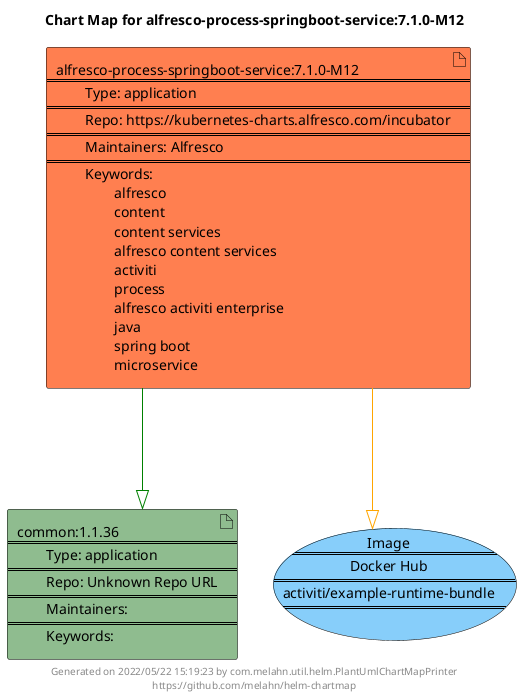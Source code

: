 @startuml
skinparam linetype ortho
skinparam backgroundColor white
skinparam usecaseBorderColor black
skinparam usecaseArrowColor LightSlateGray
skinparam artifactBorderColor black
skinparam artifactArrowColor LightSlateGray

title Chart Map for alfresco-process-springboot-service:7.1.0-M12

'There are 2 referenced Helm Charts
artifact "common:1.1.36\n====\n\tType: application\n====\n\tRepo: Unknown Repo URL\n====\n\tMaintainers: \n====\n\tKeywords: " as common_1_1_36 #DarkSeaGreen
artifact "alfresco-process-springboot-service:7.1.0-M12\n====\n\tType: application\n====\n\tRepo: https://kubernetes-charts.alfresco.com/incubator\n====\n\tMaintainers: Alfresco\n====\n\tKeywords: \n\t\talfresco\n\t\tcontent\n\t\tcontent services\n\t\talfresco content services\n\t\tactiviti\n\t\tprocess\n\t\talfresco activiti enterprise\n\t\tjava\n\t\tspring boot\n\t\tmicroservice" as alfresco_process_springboot_service_7_1_0_M12 #Coral

'There is one referenced Docker Image
usecase "Image\n====\nDocker Hub\n====\nactiviti/example-runtime-bundle\n====\n" as activiti_example_runtime_bundle_ #LightSkyBlue

'Chart Dependencies
alfresco_process_springboot_service_7_1_0_M12--[#green]-|>common_1_1_36
alfresco_process_springboot_service_7_1_0_M12--[#orange]-|>activiti_example_runtime_bundle_

center footer Generated on 2022/05/22 15:19:23 by com.melahn.util.helm.PlantUmlChartMapPrinter\nhttps://github.com/melahn/helm-chartmap
@enduml
